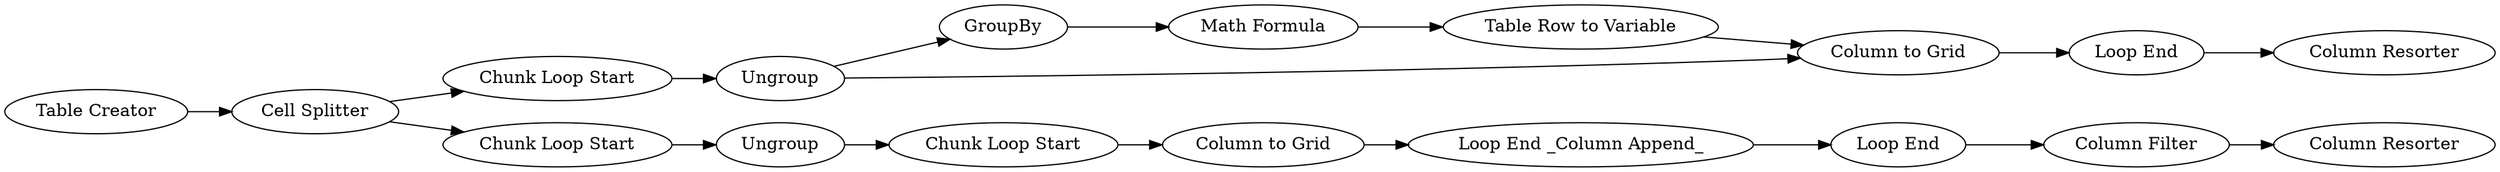 digraph {
	1 [label="Table Creator"]
	2 [label="Cell Splitter"]
	3 [label="Chunk Loop Start"]
	4 [label=Ungroup]
	5 [label=GroupBy]
	6 [label="Math Formula"]
	7 [label="Table Row to Variable"]
	8 [label="Column to Grid"]
	9 [label="Loop End"]
	10 [label="Column Resorter"]
	11 [label="Chunk Loop Start"]
	12 [label=Ungroup]
	13 [label="Chunk Loop Start"]
	14 [label="Column to Grid"]
	15 [label="Loop End _Column Append_"]
	16 [label="Loop End"]
	17 [label="Column Filter"]
	18 [label="Column Resorter"]
	1 -> 2
	2 -> 3
	2 -> 11
	3 -> 4
	4 -> 5
	4 -> 8
	5 -> 6
	6 -> 7
	7 -> 8
	8 -> 9
	9 -> 10
	11 -> 12
	12 -> 13
	13 -> 14
	14 -> 15
	15 -> 16
	16 -> 17
	17 -> 18
	rankdir=LR
}
